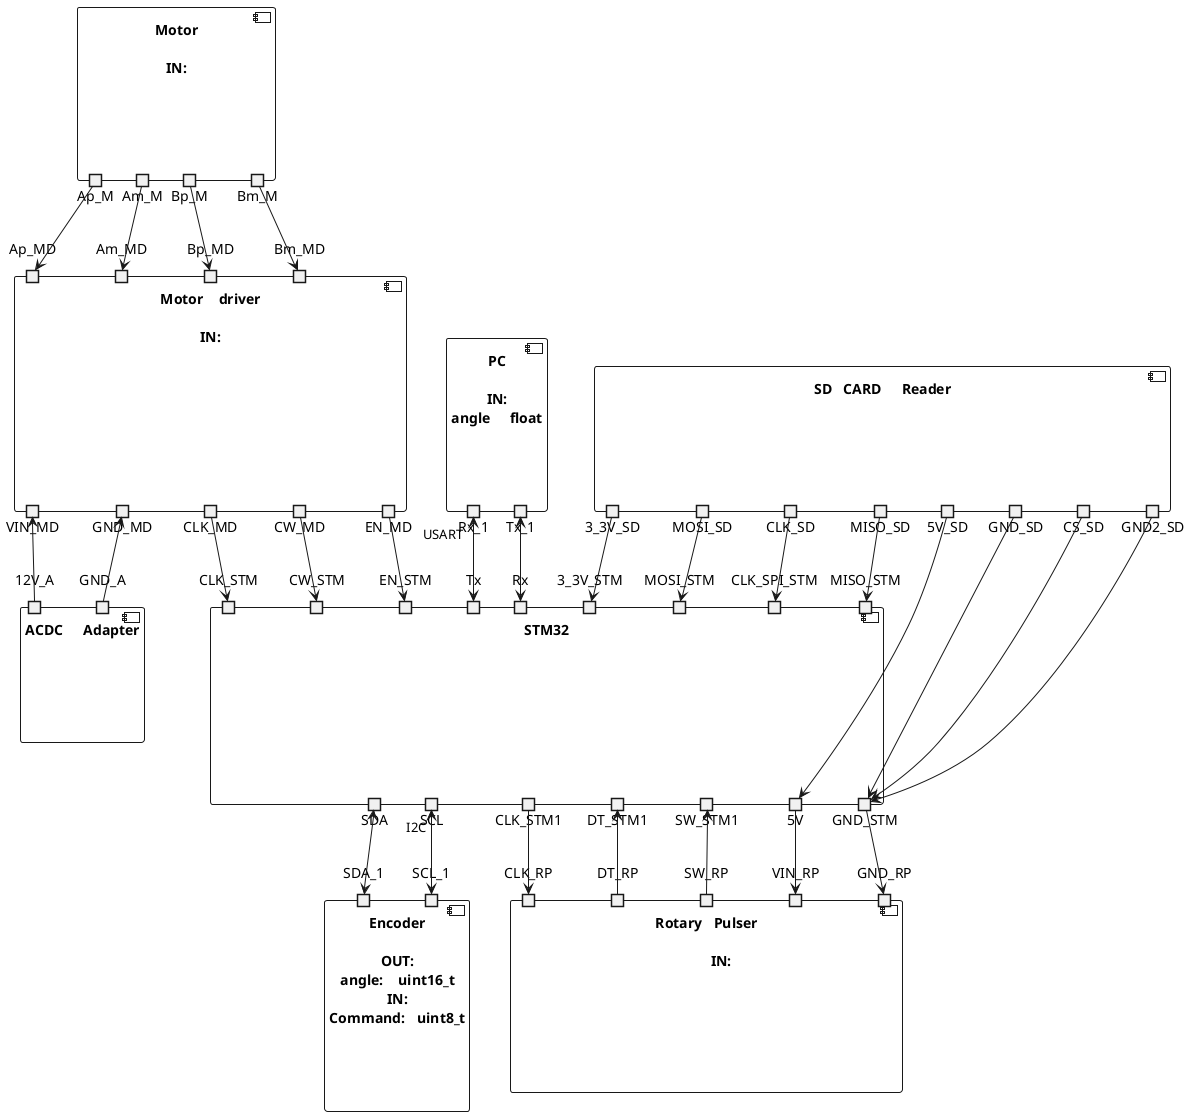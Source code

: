 @startuml
' This plugin integrates all type diagram snippets. They are splitted into 9 sections:
component [Encoder\n\nOUT:\nangle:\tuint16_t\nIN:\nCommand:\tuint8_t]{
    portin SDA_1
    portin SCL_1
} 

component STM32{
    portout SDA
    portout SCL
    portout CLK_STM1
    portout DT_STM1
    portout SW_STM1
    portout 5V
    portout GND_STM
    portin 3_3V_STM
    portin Rx
    portin Tx
    portin CLK_STM
    portin CW_STM
    portin EN_STM
    portin CLK_SPI_STM
    portin MISO_STM
    portin MOSI_STM
}

component [PC\n\nIN:\nangle\tfloat]{
    portout Rx_1
    portout Tx_1
}

component [Motor\n\nIN:\n]{
    portout Ap_M
    portout Am_M
    portout Bp_M
    portout Bm_M
}

component [Motor\tdriver\n\nIN:\n]{
    portin Ap_MD
    portin Am_MD
    portin Bp_MD
    portin Bm_MD
    portout CLK_MD
    portout CW_MD
    portout EN_MD
    portout VIN_MD
    portout GND_MD
}

component [Rotary\tPulser\n\n\tIN:\n]{
    portin CLK_RP
    portin DT_RP
    portin SW_RP
    portin VIN_RP
    portin GND_RP
}

component [ACDC\tAdapter\n]{
    portin 12V_A
    portin GND_A
}


component [SD\tCARD\tReader]{
    portout 5V_SD
    portout GND_SD
    portout 3_3V_SD
    portout MOSI_SD
    portout CS_SD
    portout CLK_SD
    portout MISO_SD
    portout GND2_SD
}

' component Motor_driver{
'     Enable: 1
'     Clk: Step
'     Cw: direction
' }

' component Motor{

' }

' ' component MATLAB_APP{

' ' }

' component MATLAB_SCRIPT{
'     Velocity: To_Send2Motor
'     Logs: To_SDCard
' }

' SDA <--> Enkoder
' SCL <--> Enkoder
' Rx  <-->  PC
' Tx  <-->  PC
Ap_M --> Ap_MD
Am_M --> Am_MD
Bp_M --> Bp_MD
Bm_M --> Bm_MD
CLK_MD --> CLK_STM
CW_MD --> CW_STM
EN_MD --> EN_STM
5V_SD --> 5V
GND_SD --> GND_STM
MISO_SD --> MISO_STM
MOSI_SD --> MOSI_STM
CLK_SD --> CLK_SPI_STM
CS_SD --> GND_STM
GND2_SD --> GND_STM
3_3V_SD --> 3_3V_STM
5V --> VIN_RP
GND_STM --> GND_RP
CLK_STM1 --> CLK_RP
DT_STM1 <-- DT_RP
SW_STM1 <-- SW_RP
VIN_MD <-- 12V_A
GND_MD <-- GND_A
SDA  <-->         SDA_1
SCL "I2C" <-->    SCL_1
Tx_1       <-->   Rx 
Rx_1   "USART"    <-->   Tx 
' STM32 --> MATLAB_SCRIPT
' ' MATLAB_APP "zadana wartosc"--> MATLAB_SCRIPT
' MATLAB_SCRIPT "syg sterujacy - predkosc" --> STM32
' STM32 "Freq, VIN, GND" --> Motor_driver
' Motor_driver --> Motor
' Motor --> Enkoder
' STM32 "USART" --> Terminal
@enduml